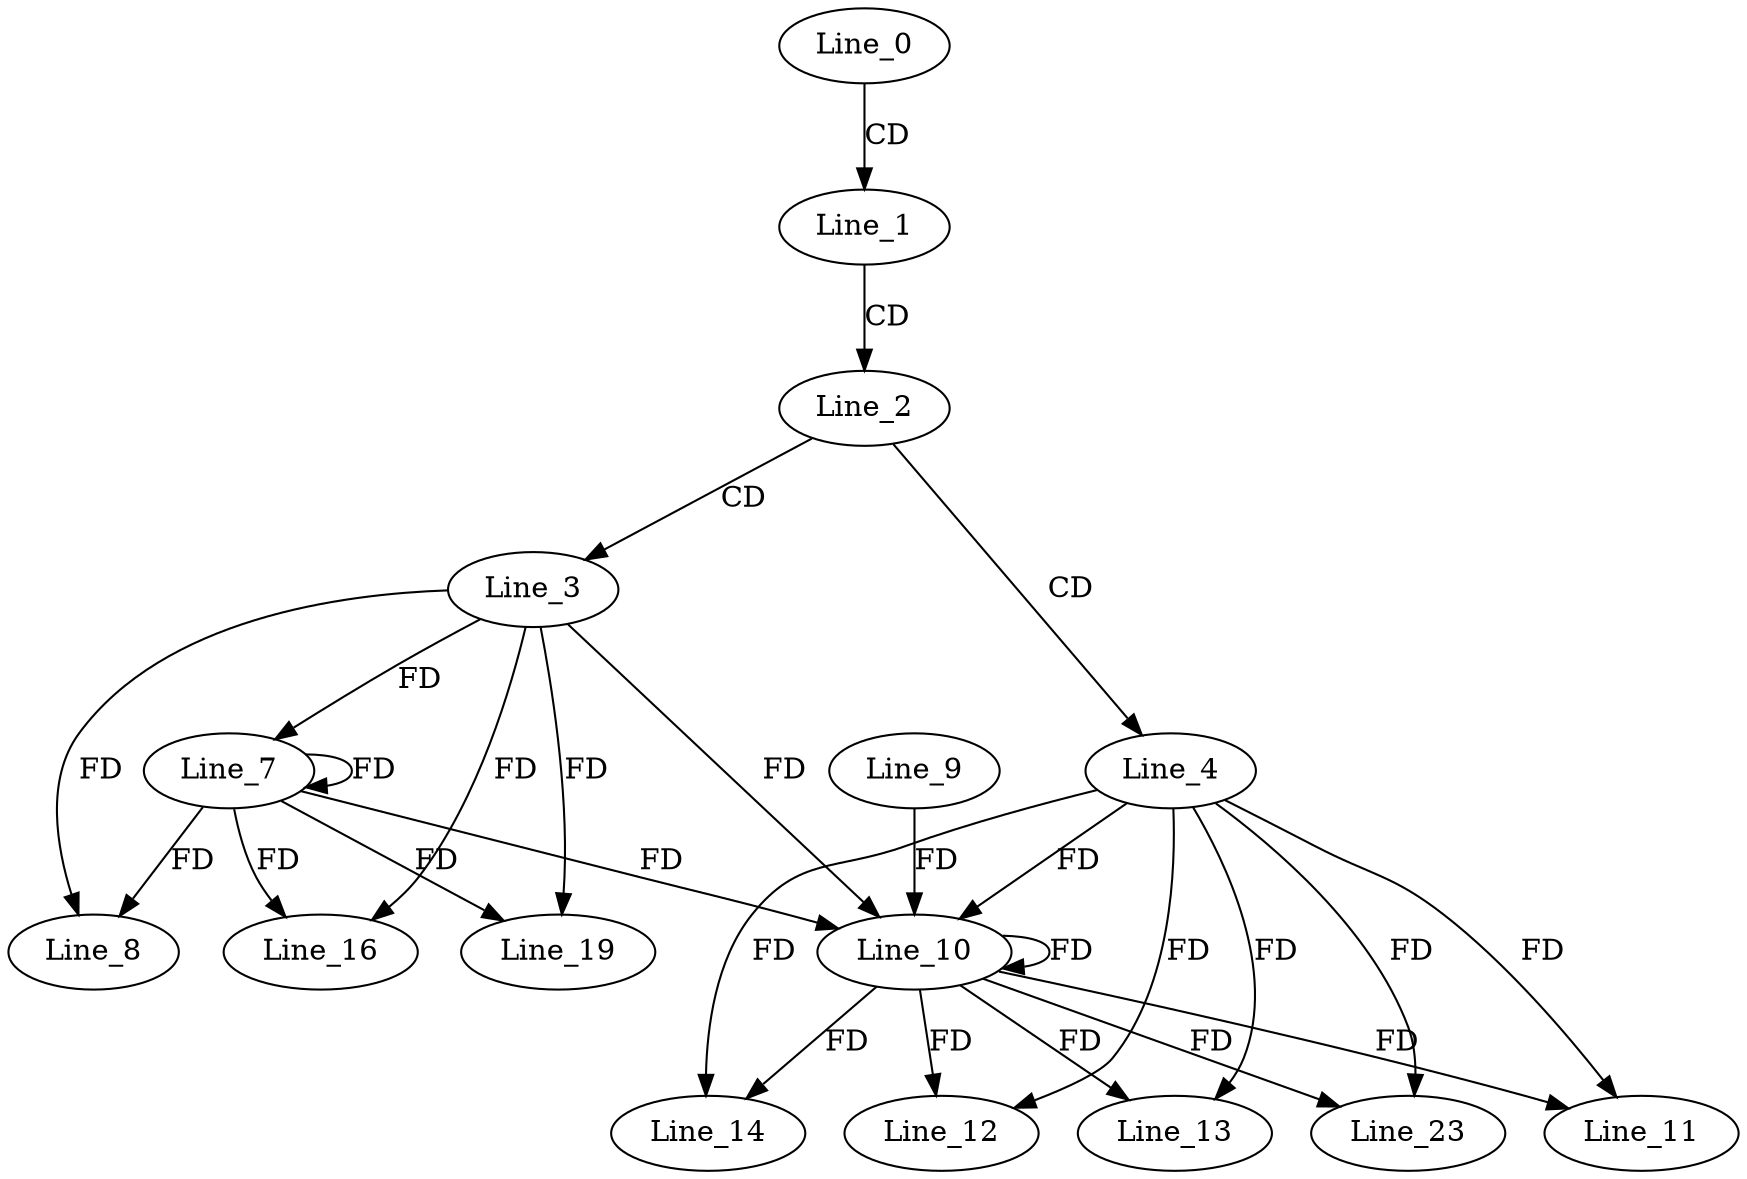 digraph G {
  Line_0;
  Line_1;
  Line_2;
  Line_3;
  Line_4;
  Line_7;
  Line_8;
  Line_10;
  Line_10;
  Line_9;
  Line_11;
  Line_12;
  Line_13;
  Line_14;
  Line_16;
  Line_19;
  Line_23;
  Line_0 -> Line_1 [ label="CD" ];
  Line_1 -> Line_2 [ label="CD" ];
  Line_2 -> Line_3 [ label="CD" ];
  Line_2 -> Line_4 [ label="CD" ];
  Line_3 -> Line_7 [ label="FD" ];
  Line_7 -> Line_7 [ label="FD" ];
  Line_3 -> Line_8 [ label="FD" ];
  Line_7 -> Line_8 [ label="FD" ];
  Line_4 -> Line_10 [ label="FD" ];
  Line_10 -> Line_10 [ label="FD" ];
  Line_3 -> Line_10 [ label="FD" ];
  Line_7 -> Line_10 [ label="FD" ];
  Line_9 -> Line_10 [ label="FD" ];
  Line_4 -> Line_11 [ label="FD" ];
  Line_10 -> Line_11 [ label="FD" ];
  Line_4 -> Line_12 [ label="FD" ];
  Line_10 -> Line_12 [ label="FD" ];
  Line_4 -> Line_13 [ label="FD" ];
  Line_10 -> Line_13 [ label="FD" ];
  Line_4 -> Line_14 [ label="FD" ];
  Line_10 -> Line_14 [ label="FD" ];
  Line_3 -> Line_16 [ label="FD" ];
  Line_7 -> Line_16 [ label="FD" ];
  Line_3 -> Line_19 [ label="FD" ];
  Line_7 -> Line_19 [ label="FD" ];
  Line_4 -> Line_23 [ label="FD" ];
  Line_10 -> Line_23 [ label="FD" ];
}
